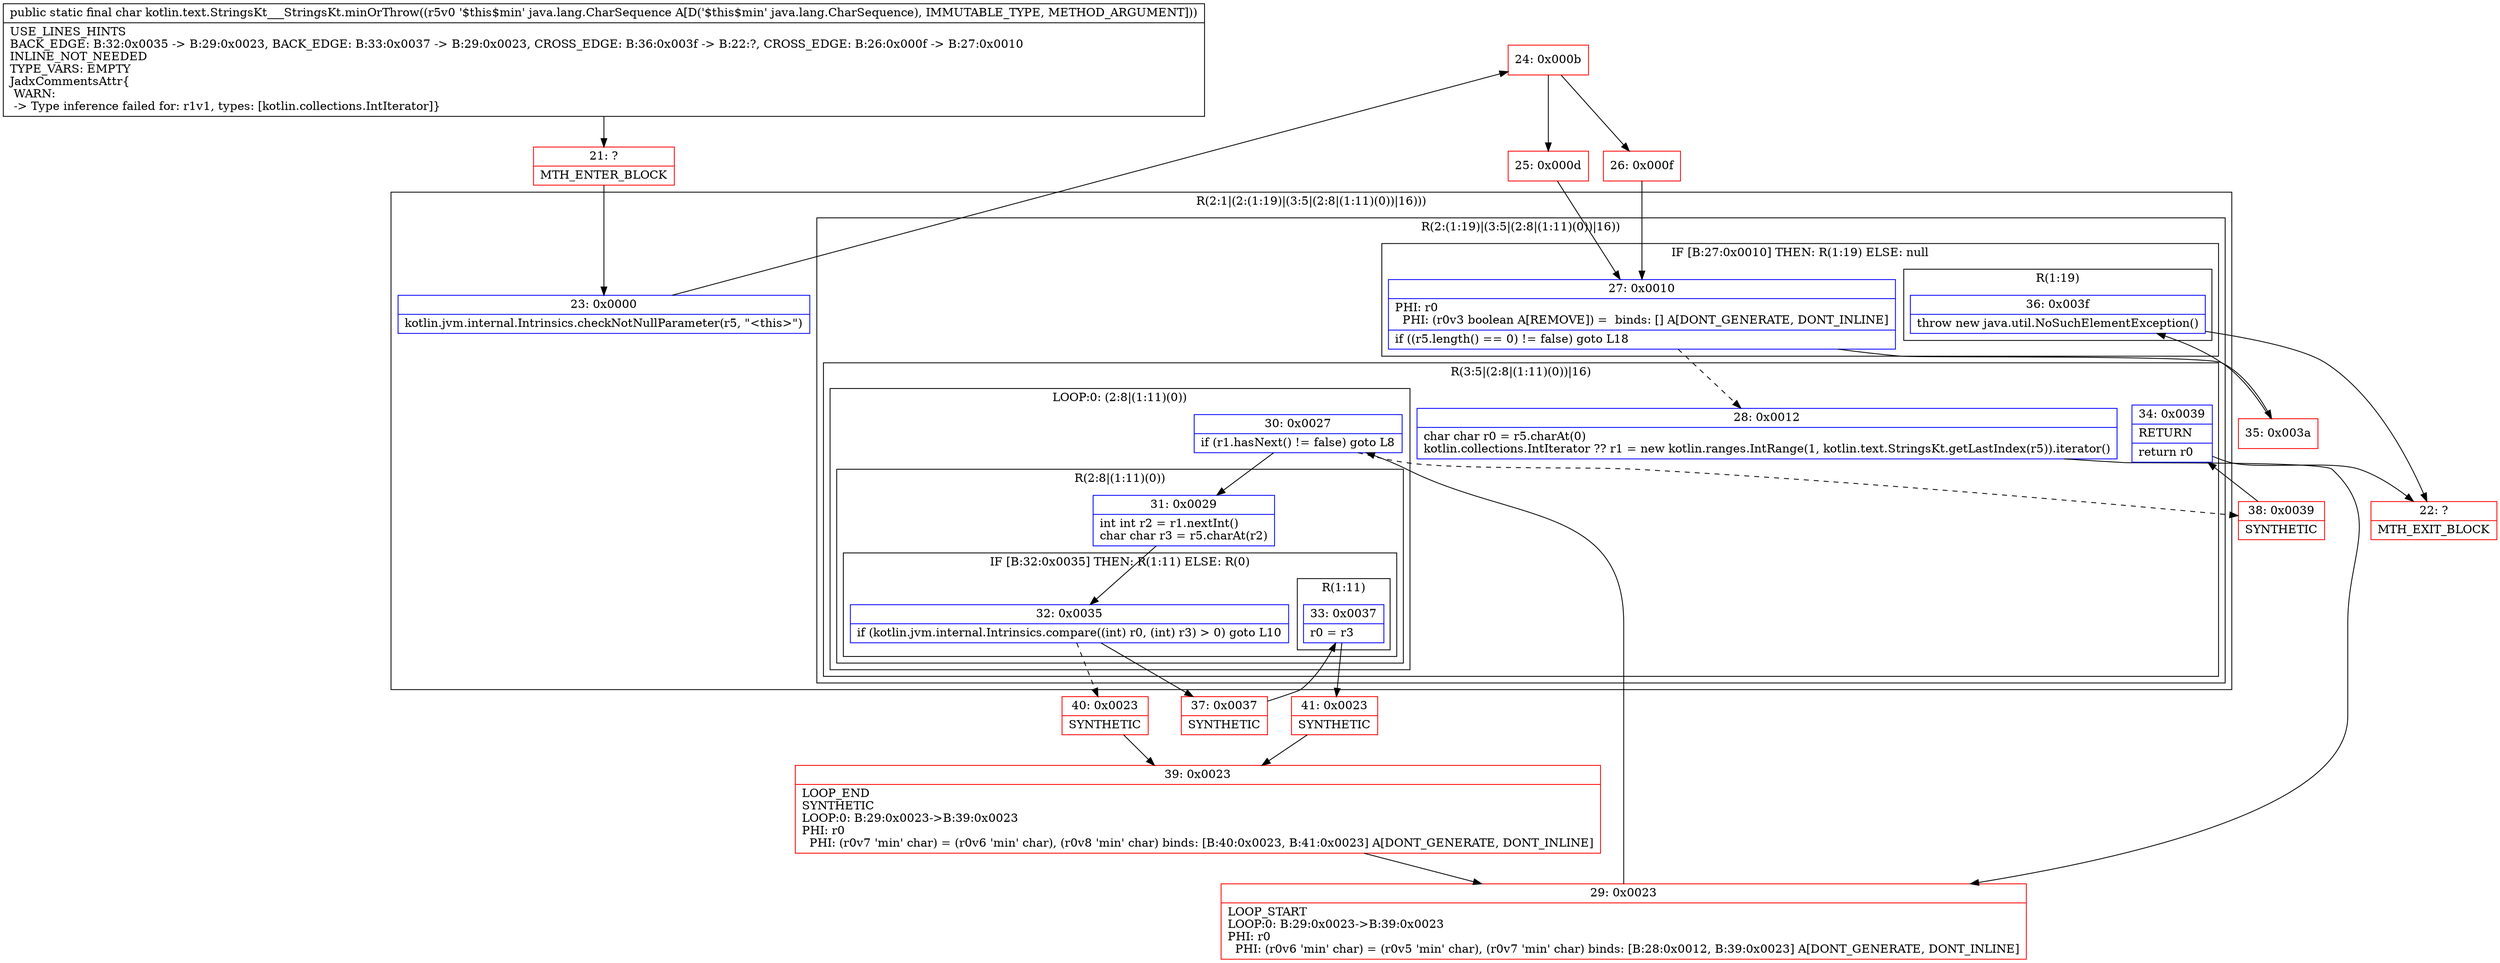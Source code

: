 digraph "CFG forkotlin.text.StringsKt___StringsKt.minOrThrow(Ljava\/lang\/CharSequence;)C" {
subgraph cluster_Region_634486503 {
label = "R(2:1|(2:(1:19)|(3:5|(2:8|(1:11)(0))|16)))";
node [shape=record,color=blue];
Node_23 [shape=record,label="{23\:\ 0x0000|kotlin.jvm.internal.Intrinsics.checkNotNullParameter(r5, \"\<this\>\")\l}"];
subgraph cluster_Region_1429130658 {
label = "R(2:(1:19)|(3:5|(2:8|(1:11)(0))|16))";
node [shape=record,color=blue];
subgraph cluster_IfRegion_1604391029 {
label = "IF [B:27:0x0010] THEN: R(1:19) ELSE: null";
node [shape=record,color=blue];
Node_27 [shape=record,label="{27\:\ 0x0010|PHI: r0 \l  PHI: (r0v3 boolean A[REMOVE]) =  binds: [] A[DONT_GENERATE, DONT_INLINE]\l|if ((r5.length() == 0) != false) goto L18\l}"];
subgraph cluster_Region_162132015 {
label = "R(1:19)";
node [shape=record,color=blue];
Node_36 [shape=record,label="{36\:\ 0x003f|throw new java.util.NoSuchElementException()\l}"];
}
}
subgraph cluster_Region_1496764562 {
label = "R(3:5|(2:8|(1:11)(0))|16)";
node [shape=record,color=blue];
Node_28 [shape=record,label="{28\:\ 0x0012|char char r0 = r5.charAt(0)\lkotlin.collections.IntIterator ?? r1 = new kotlin.ranges.IntRange(1, kotlin.text.StringsKt.getLastIndex(r5)).iterator()\l}"];
subgraph cluster_LoopRegion_328081040 {
label = "LOOP:0: (2:8|(1:11)(0))";
node [shape=record,color=blue];
Node_30 [shape=record,label="{30\:\ 0x0027|if (r1.hasNext() != false) goto L8\l}"];
subgraph cluster_Region_2094267955 {
label = "R(2:8|(1:11)(0))";
node [shape=record,color=blue];
Node_31 [shape=record,label="{31\:\ 0x0029|int int r2 = r1.nextInt()\lchar char r3 = r5.charAt(r2)\l}"];
subgraph cluster_IfRegion_2025837796 {
label = "IF [B:32:0x0035] THEN: R(1:11) ELSE: R(0)";
node [shape=record,color=blue];
Node_32 [shape=record,label="{32\:\ 0x0035|if (kotlin.jvm.internal.Intrinsics.compare((int) r0, (int) r3) \> 0) goto L10\l}"];
subgraph cluster_Region_919592205 {
label = "R(1:11)";
node [shape=record,color=blue];
Node_33 [shape=record,label="{33\:\ 0x0037|r0 = r3\l}"];
}
subgraph cluster_Region_656507323 {
label = "R(0)";
node [shape=record,color=blue];
}
}
}
}
Node_34 [shape=record,label="{34\:\ 0x0039|RETURN\l|return r0\l}"];
}
}
}
Node_21 [shape=record,color=red,label="{21\:\ ?|MTH_ENTER_BLOCK\l}"];
Node_24 [shape=record,color=red,label="{24\:\ 0x000b}"];
Node_25 [shape=record,color=red,label="{25\:\ 0x000d}"];
Node_29 [shape=record,color=red,label="{29\:\ 0x0023|LOOP_START\lLOOP:0: B:29:0x0023\-\>B:39:0x0023\lPHI: r0 \l  PHI: (r0v6 'min' char) = (r0v5 'min' char), (r0v7 'min' char) binds: [B:28:0x0012, B:39:0x0023] A[DONT_GENERATE, DONT_INLINE]\l}"];
Node_37 [shape=record,color=red,label="{37\:\ 0x0037|SYNTHETIC\l}"];
Node_41 [shape=record,color=red,label="{41\:\ 0x0023|SYNTHETIC\l}"];
Node_39 [shape=record,color=red,label="{39\:\ 0x0023|LOOP_END\lSYNTHETIC\lLOOP:0: B:29:0x0023\-\>B:39:0x0023\lPHI: r0 \l  PHI: (r0v7 'min' char) = (r0v6 'min' char), (r0v8 'min' char) binds: [B:40:0x0023, B:41:0x0023] A[DONT_GENERATE, DONT_INLINE]\l}"];
Node_40 [shape=record,color=red,label="{40\:\ 0x0023|SYNTHETIC\l}"];
Node_38 [shape=record,color=red,label="{38\:\ 0x0039|SYNTHETIC\l}"];
Node_22 [shape=record,color=red,label="{22\:\ ?|MTH_EXIT_BLOCK\l}"];
Node_35 [shape=record,color=red,label="{35\:\ 0x003a}"];
Node_26 [shape=record,color=red,label="{26\:\ 0x000f}"];
MethodNode[shape=record,label="{public static final char kotlin.text.StringsKt___StringsKt.minOrThrow((r5v0 '$this$min' java.lang.CharSequence A[D('$this$min' java.lang.CharSequence), IMMUTABLE_TYPE, METHOD_ARGUMENT]))  | USE_LINES_HINTS\lBACK_EDGE: B:32:0x0035 \-\> B:29:0x0023, BACK_EDGE: B:33:0x0037 \-\> B:29:0x0023, CROSS_EDGE: B:36:0x003f \-\> B:22:?, CROSS_EDGE: B:26:0x000f \-\> B:27:0x0010\lINLINE_NOT_NEEDED\lTYPE_VARS: EMPTY\lJadxCommentsAttr\{\l WARN: \l \-\> Type inference failed for: r1v1, types: [kotlin.collections.IntIterator]\}\l}"];
MethodNode -> Node_21;Node_23 -> Node_24;
Node_27 -> Node_28[style=dashed];
Node_27 -> Node_35;
Node_36 -> Node_22;
Node_28 -> Node_29;
Node_30 -> Node_31;
Node_30 -> Node_38[style=dashed];
Node_31 -> Node_32;
Node_32 -> Node_37;
Node_32 -> Node_40[style=dashed];
Node_33 -> Node_41;
Node_34 -> Node_22;
Node_21 -> Node_23;
Node_24 -> Node_25;
Node_24 -> Node_26;
Node_25 -> Node_27;
Node_29 -> Node_30;
Node_37 -> Node_33;
Node_41 -> Node_39;
Node_39 -> Node_29;
Node_40 -> Node_39;
Node_38 -> Node_34;
Node_35 -> Node_36;
Node_26 -> Node_27;
}


